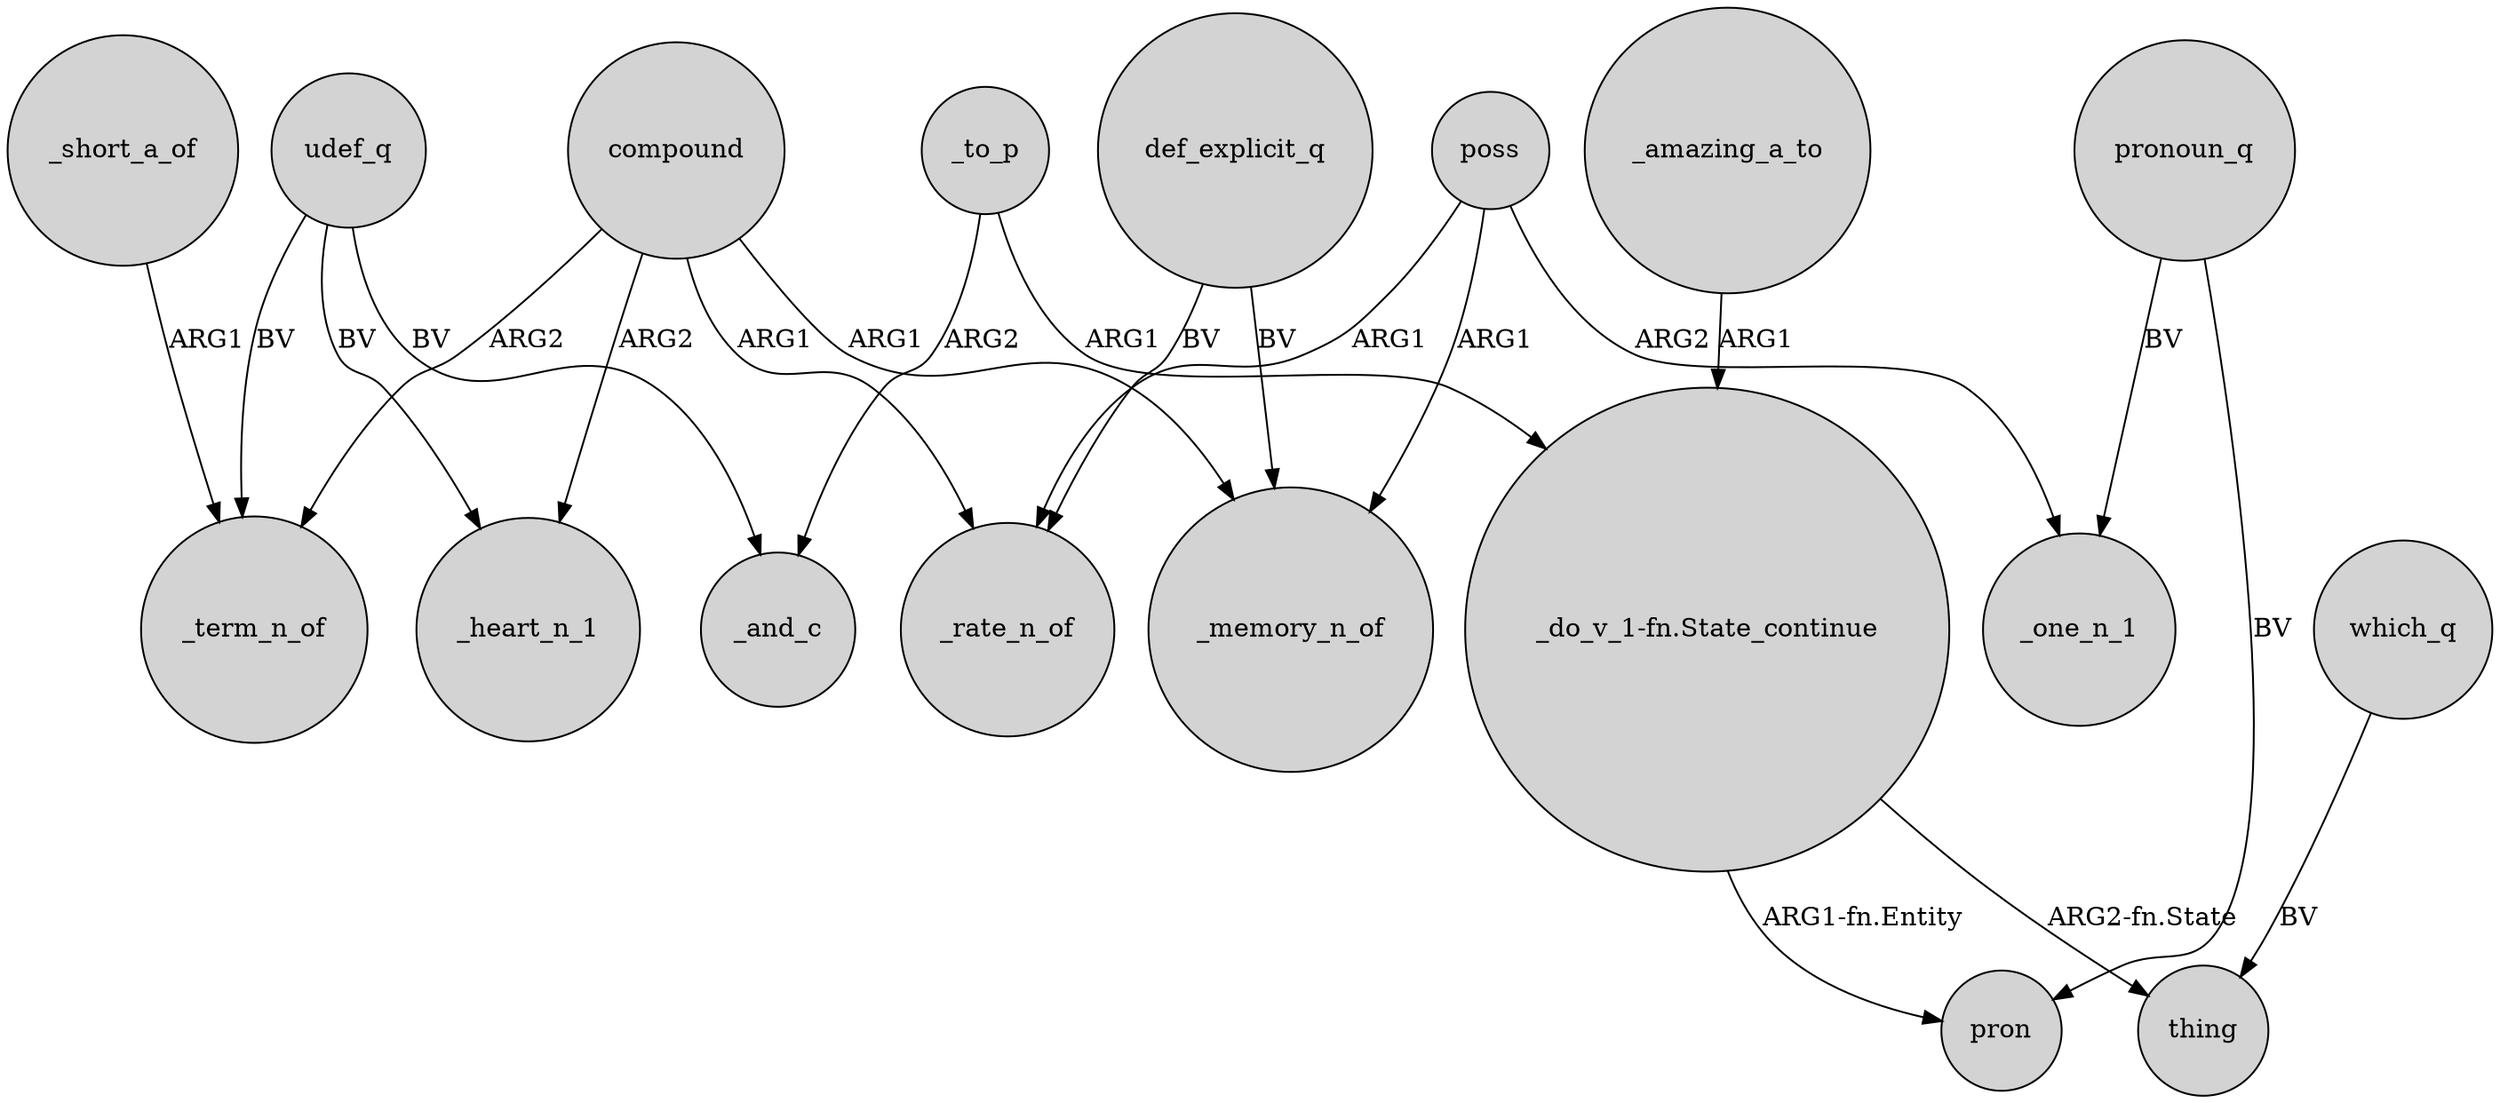 digraph {
	node [shape=circle style=filled]
	udef_q -> _term_n_of [label=BV]
	compound -> _term_n_of [label=ARG2]
	which_q -> thing [label=BV]
	"_do_v_1-fn.State_continue" -> thing [label="ARG2-fn.State"]
	def_explicit_q -> _rate_n_of [label=BV]
	compound -> _rate_n_of [label=ARG1]
	udef_q -> _and_c [label=BV]
	pronoun_q -> pron [label=BV]
	pronoun_q -> _one_n_1 [label=BV]
	"_do_v_1-fn.State_continue" -> pron [label="ARG1-fn.Entity"]
	_to_p -> _and_c [label=ARG2]
	poss -> _rate_n_of [label=ARG1]
	compound -> _heart_n_1 [label=ARG2]
	poss -> _one_n_1 [label=ARG2]
	_to_p -> "_do_v_1-fn.State_continue" [label=ARG1]
	_short_a_of -> _term_n_of [label=ARG1]
	def_explicit_q -> _memory_n_of [label=BV]
	udef_q -> _heart_n_1 [label=BV]
	compound -> _memory_n_of [label=ARG1]
	poss -> _memory_n_of [label=ARG1]
	_amazing_a_to -> "_do_v_1-fn.State_continue" [label=ARG1]
}
